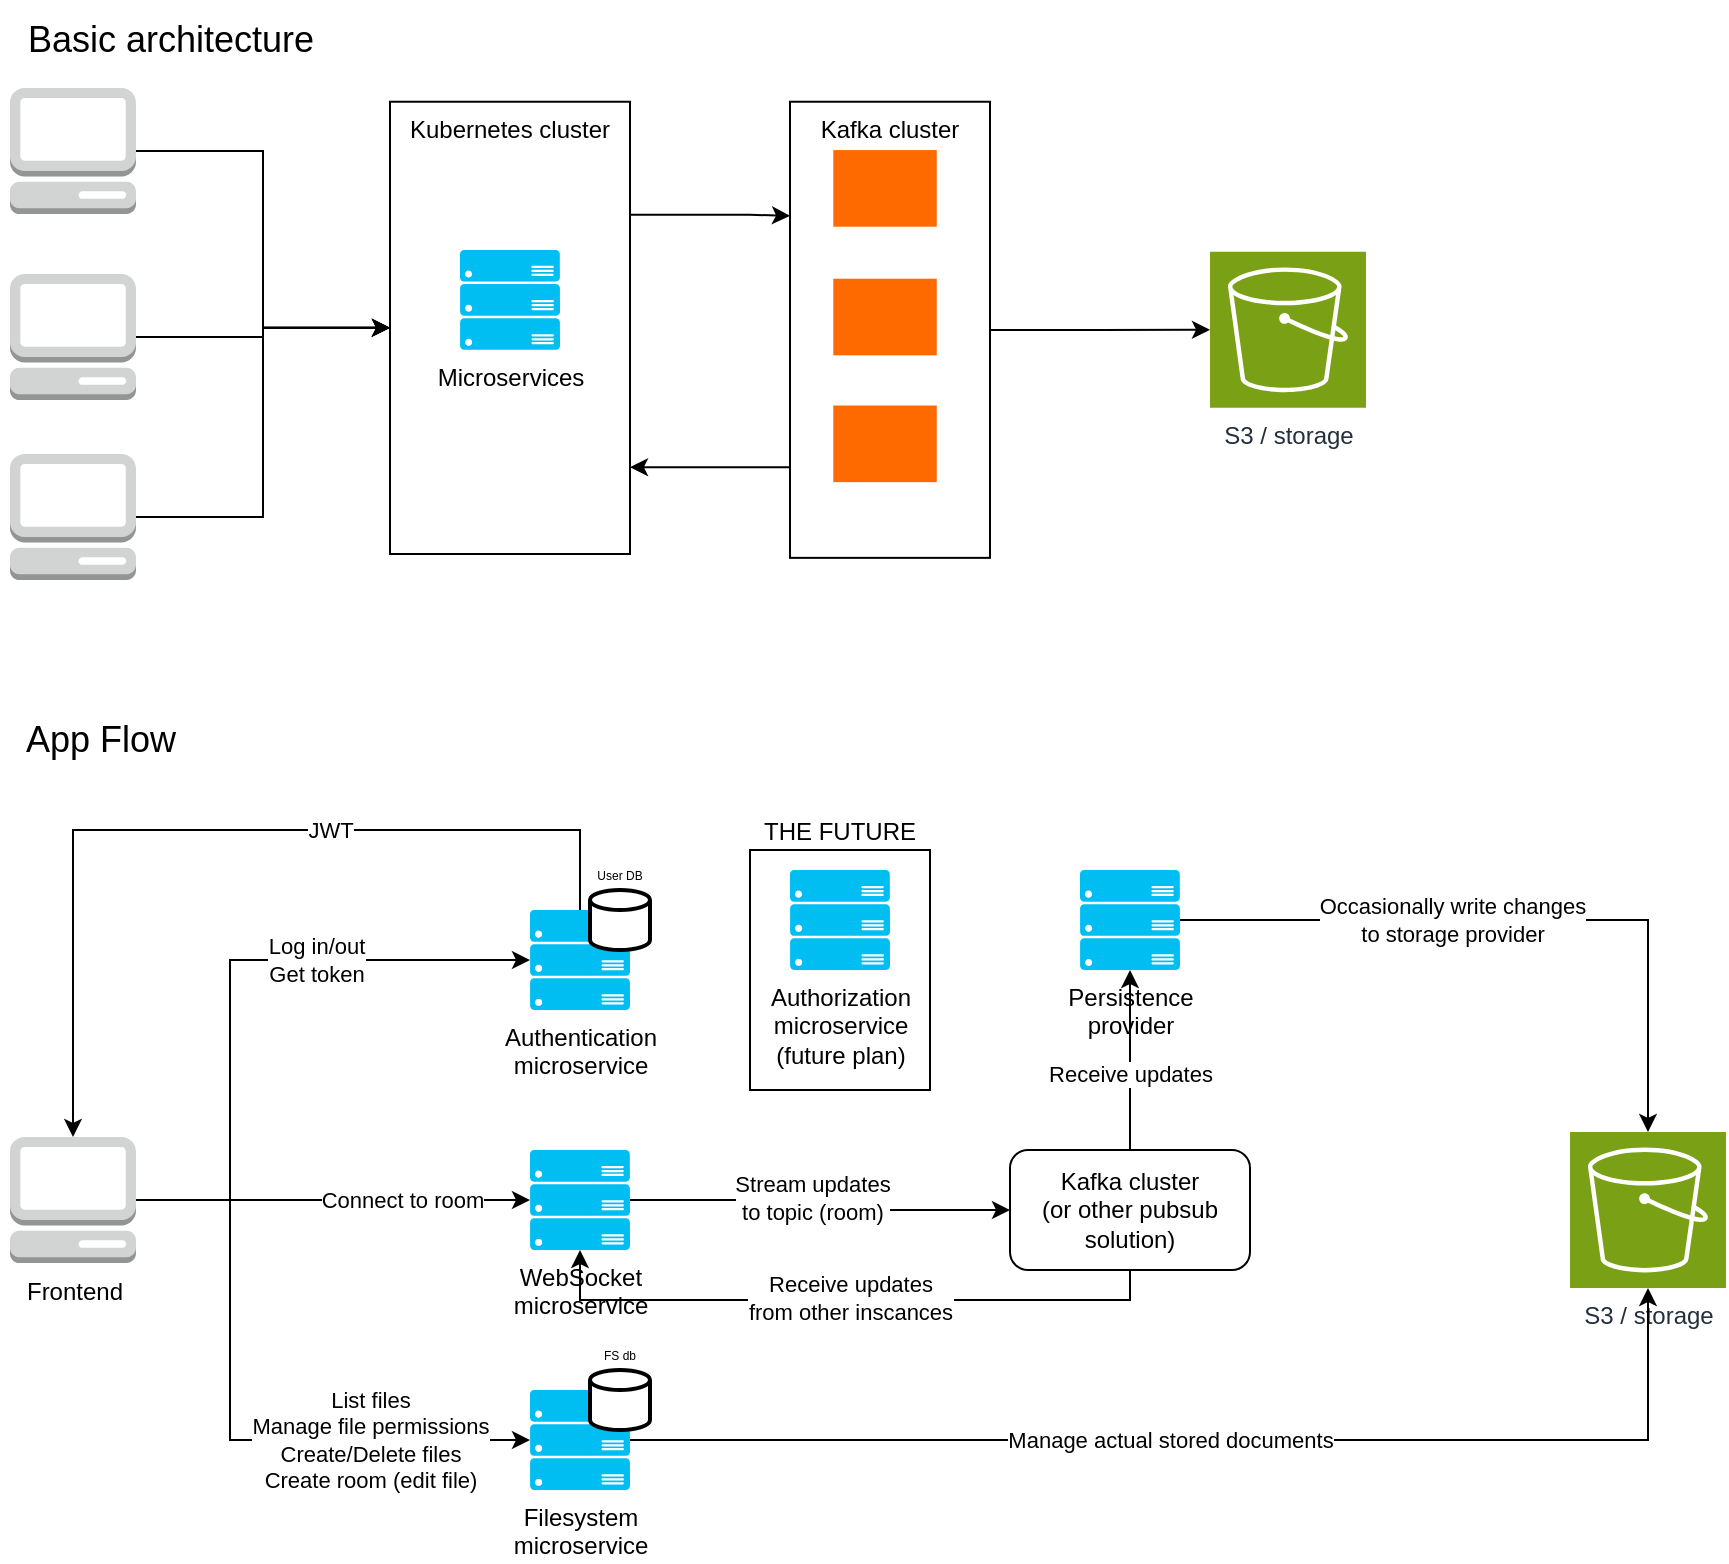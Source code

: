 <mxfile version="26.0.3">
  <diagram name="Page-1" id="lf4MxiJcXVvmTzp2qrsN">
    <mxGraphModel dx="1154" dy="537" grid="1" gridSize="10" guides="1" tooltips="1" connect="1" arrows="1" fold="1" page="1" pageScale="1" pageWidth="1100" pageHeight="850" math="0" shadow="0">
      <root>
        <mxCell id="0" />
        <mxCell id="1" parent="0" />
        <mxCell id="4Sk_fZ0J_zC8fQVQbB8X-6" value="" style="outlineConnect=0;dashed=0;verticalLabelPosition=bottom;verticalAlign=top;align=center;html=1;shape=mxgraph.aws3.management_console;fillColor=#D2D3D3;gradientColor=none;" vertex="1" parent="1">
          <mxGeometry x="30" y="59" width="63" height="63" as="geometry" />
        </mxCell>
        <mxCell id="4Sk_fZ0J_zC8fQVQbB8X-7" value="" style="outlineConnect=0;dashed=0;verticalLabelPosition=bottom;verticalAlign=top;align=center;html=1;shape=mxgraph.aws3.management_console;fillColor=#D2D3D3;gradientColor=none;" vertex="1" parent="1">
          <mxGeometry x="30" y="152" width="63" height="63" as="geometry" />
        </mxCell>
        <mxCell id="4Sk_fZ0J_zC8fQVQbB8X-8" value="" style="outlineConnect=0;dashed=0;verticalLabelPosition=bottom;verticalAlign=top;align=center;html=1;shape=mxgraph.aws3.management_console;fillColor=#D2D3D3;gradientColor=none;" vertex="1" parent="1">
          <mxGeometry x="30" y="242" width="63" height="63" as="geometry" />
        </mxCell>
        <mxCell id="4Sk_fZ0J_zC8fQVQbB8X-9" style="edgeStyle=orthogonalEdgeStyle;rounded=0;orthogonalLoop=1;jettySize=auto;html=1;entryX=0;entryY=0.5;entryDx=0;entryDy=0;" edge="1" parent="1" source="4Sk_fZ0J_zC8fQVQbB8X-7" target="4Sk_fZ0J_zC8fQVQbB8X-23">
          <mxGeometry relative="1" as="geometry">
            <mxPoint x="340" y="184" as="targetPoint" />
          </mxGeometry>
        </mxCell>
        <mxCell id="4Sk_fZ0J_zC8fQVQbB8X-10" style="edgeStyle=orthogonalEdgeStyle;rounded=0;orthogonalLoop=1;jettySize=auto;html=1;entryX=0;entryY=0.5;entryDx=0;entryDy=0;" edge="1" parent="1" source="4Sk_fZ0J_zC8fQVQbB8X-6" target="4Sk_fZ0J_zC8fQVQbB8X-23">
          <mxGeometry relative="1" as="geometry">
            <mxPoint x="190" y="183.5" as="targetPoint" />
          </mxGeometry>
        </mxCell>
        <mxCell id="4Sk_fZ0J_zC8fQVQbB8X-11" style="edgeStyle=orthogonalEdgeStyle;rounded=0;orthogonalLoop=1;jettySize=auto;html=1;entryX=0;entryY=0.5;entryDx=0;entryDy=0;" edge="1" parent="1" source="4Sk_fZ0J_zC8fQVQbB8X-8" target="4Sk_fZ0J_zC8fQVQbB8X-23">
          <mxGeometry relative="1" as="geometry">
            <mxPoint x="190" y="183.5" as="targetPoint" />
          </mxGeometry>
        </mxCell>
        <mxCell id="4Sk_fZ0J_zC8fQVQbB8X-42" style="edgeStyle=orthogonalEdgeStyle;rounded=0;orthogonalLoop=1;jettySize=auto;html=1;entryX=0;entryY=0.25;entryDx=0;entryDy=0;exitX=1;exitY=0.25;exitDx=0;exitDy=0;" edge="1" parent="1" source="4Sk_fZ0J_zC8fQVQbB8X-23" target="4Sk_fZ0J_zC8fQVQbB8X-39">
          <mxGeometry relative="1" as="geometry">
            <Array as="points">
              <mxPoint x="400" y="122" />
            </Array>
          </mxGeometry>
        </mxCell>
        <mxCell id="4Sk_fZ0J_zC8fQVQbB8X-23" value="Kubernetes cluster" style="rounded=0;whiteSpace=wrap;html=1;verticalAlign=top;" vertex="1" parent="1">
          <mxGeometry x="220" y="65.87" width="120" height="226.13" as="geometry" />
        </mxCell>
        <mxCell id="4Sk_fZ0J_zC8fQVQbB8X-43" value="" style="group" vertex="1" connectable="0" parent="1">
          <mxGeometry x="420" y="65.87" width="100" height="228.06" as="geometry" />
        </mxCell>
        <mxCell id="4Sk_fZ0J_zC8fQVQbB8X-39" value="Kafka cluster" style="rounded=0;whiteSpace=wrap;html=1;verticalAlign=top;movable=1;resizable=1;rotatable=1;deletable=1;editable=1;locked=0;connectable=1;" vertex="1" parent="4Sk_fZ0J_zC8fQVQbB8X-43">
          <mxGeometry width="100" height="228.06" as="geometry" />
        </mxCell>
        <mxCell id="4Sk_fZ0J_zC8fQVQbB8X-34" value="" style="points=[];aspect=fixed;html=1;align=center;shadow=0;dashed=0;fillColor=#FF6A00;strokeColor=none;shape=mxgraph.alibaba_cloud.kafka;movable=1;resizable=1;rotatable=1;deletable=1;editable=1;locked=0;connectable=1;" vertex="1" parent="4Sk_fZ0J_zC8fQVQbB8X-43">
          <mxGeometry x="21.65" y="24.174" width="51.724" height="38.314" as="geometry" />
        </mxCell>
        <mxCell id="4Sk_fZ0J_zC8fQVQbB8X-40" value="" style="points=[];aspect=fixed;html=1;align=center;shadow=0;dashed=0;fillColor=#FF6A00;strokeColor=none;shape=mxgraph.alibaba_cloud.kafka;movable=1;resizable=1;rotatable=1;deletable=1;editable=1;locked=0;connectable=1;" vertex="1" parent="4Sk_fZ0J_zC8fQVQbB8X-43">
          <mxGeometry x="21.65" y="88.487" width="51.724" height="38.314" as="geometry" />
        </mxCell>
        <mxCell id="4Sk_fZ0J_zC8fQVQbB8X-41" value="" style="points=[];aspect=fixed;html=1;align=center;shadow=0;dashed=0;fillColor=#FF6A00;strokeColor=none;shape=mxgraph.alibaba_cloud.kafka;movable=1;resizable=1;rotatable=1;deletable=1;editable=1;locked=0;connectable=1;" vertex="1" parent="4Sk_fZ0J_zC8fQVQbB8X-43">
          <mxGeometry x="21.65" y="151.888" width="51.724" height="38.314" as="geometry" />
        </mxCell>
        <mxCell id="4Sk_fZ0J_zC8fQVQbB8X-46" value="S3 / storage" style="sketch=0;points=[[0,0,0],[0.25,0,0],[0.5,0,0],[0.75,0,0],[1,0,0],[0,1,0],[0.25,1,0],[0.5,1,0],[0.75,1,0],[1,1,0],[0,0.25,0],[0,0.5,0],[0,0.75,0],[1,0.25,0],[1,0.5,0],[1,0.75,0]];outlineConnect=0;fontColor=#232F3E;fillColor=#7AA116;strokeColor=#ffffff;dashed=0;verticalLabelPosition=bottom;verticalAlign=top;align=center;html=1;fontSize=12;fontStyle=0;aspect=fixed;shape=mxgraph.aws4.resourceIcon;resIcon=mxgraph.aws4.s3;" vertex="1" parent="1">
          <mxGeometry x="630" y="140.9" width="78" height="78" as="geometry" />
        </mxCell>
        <mxCell id="4Sk_fZ0J_zC8fQVQbB8X-47" style="edgeStyle=orthogonalEdgeStyle;rounded=0;orthogonalLoop=1;jettySize=auto;html=1;" edge="1" parent="1" source="4Sk_fZ0J_zC8fQVQbB8X-39" target="4Sk_fZ0J_zC8fQVQbB8X-46">
          <mxGeometry relative="1" as="geometry" />
        </mxCell>
        <mxCell id="4Sk_fZ0J_zC8fQVQbB8X-48" value="App Flow" style="text;html=1;align=center;verticalAlign=middle;resizable=0;points=[];autosize=1;strokeColor=none;fillColor=none;fontSize=18;" vertex="1" parent="1">
          <mxGeometry x="25" y="365" width="100" height="40" as="geometry" />
        </mxCell>
        <mxCell id="4Sk_fZ0J_zC8fQVQbB8X-49" value="&lt;font style=&quot;font-size: 18px;&quot;&gt;Basic architecture&lt;/font&gt;" style="text;html=1;align=center;verticalAlign=middle;resizable=0;points=[];autosize=1;strokeColor=none;fillColor=none;" vertex="1" parent="1">
          <mxGeometry x="25" y="15" width="170" height="40" as="geometry" />
        </mxCell>
        <mxCell id="4Sk_fZ0J_zC8fQVQbB8X-74" style="edgeStyle=orthogonalEdgeStyle;rounded=0;orthogonalLoop=1;jettySize=auto;html=1;entryX=0;entryY=0.5;entryDx=0;entryDy=0;" edge="1" parent="1" source="4Sk_fZ0J_zC8fQVQbB8X-51" target="4Sk_fZ0J_zC8fQVQbB8X-73">
          <mxGeometry relative="1" as="geometry" />
        </mxCell>
        <mxCell id="4Sk_fZ0J_zC8fQVQbB8X-75" value="Stream updates&lt;div&gt;to topic (room)&lt;/div&gt;" style="edgeLabel;html=1;align=center;verticalAlign=middle;resizable=0;points=[];" vertex="1" connectable="0" parent="4Sk_fZ0J_zC8fQVQbB8X-74">
          <mxGeometry x="-0.07" y="1" relative="1" as="geometry">
            <mxPoint as="offset" />
          </mxGeometry>
        </mxCell>
        <mxCell id="4Sk_fZ0J_zC8fQVQbB8X-51" value="WebSocket&lt;div&gt;microservice&lt;/div&gt;" style="verticalLabelPosition=bottom;html=1;verticalAlign=top;align=center;strokeColor=none;fillColor=#00BEF2;shape=mxgraph.azure.server_rack;" vertex="1" parent="1">
          <mxGeometry x="290" y="590" width="50" height="50" as="geometry" />
        </mxCell>
        <mxCell id="4Sk_fZ0J_zC8fQVQbB8X-52" value="Microservices" style="verticalLabelPosition=bottom;html=1;verticalAlign=top;align=center;strokeColor=none;fillColor=#00BEF2;shape=mxgraph.azure.server_rack;" vertex="1" parent="1">
          <mxGeometry x="255" y="139.94" width="50" height="50" as="geometry" />
        </mxCell>
        <mxCell id="4Sk_fZ0J_zC8fQVQbB8X-59" style="edgeStyle=orthogonalEdgeStyle;rounded=0;orthogonalLoop=1;jettySize=auto;html=1;entryX=0;entryY=0.5;entryDx=0;entryDy=0;entryPerimeter=0;exitX=1;exitY=0.5;exitDx=0;exitDy=0;exitPerimeter=0;" edge="1" parent="1" source="4Sk_fZ0J_zC8fQVQbB8X-64" target="4Sk_fZ0J_zC8fQVQbB8X-51">
          <mxGeometry relative="1" as="geometry">
            <mxPoint x="122.78" y="472.75" as="sourcePoint" />
            <Array as="points">
              <mxPoint x="120" y="615" />
              <mxPoint x="120" y="615" />
            </Array>
          </mxGeometry>
        </mxCell>
        <mxCell id="4Sk_fZ0J_zC8fQVQbB8X-61" value="Connect to room" style="edgeLabel;html=1;align=center;verticalAlign=middle;resizable=0;points=[];" vertex="1" connectable="0" parent="4Sk_fZ0J_zC8fQVQbB8X-59">
          <mxGeometry x="0.592" relative="1" as="geometry">
            <mxPoint x="-24" as="offset" />
          </mxGeometry>
        </mxCell>
        <mxCell id="4Sk_fZ0J_zC8fQVQbB8X-62" style="edgeStyle=orthogonalEdgeStyle;rounded=0;orthogonalLoop=1;jettySize=auto;html=1;entryX=0;entryY=0.5;entryDx=0;entryDy=0;entryPerimeter=0;exitX=1;exitY=0.5;exitDx=0;exitDy=0;exitPerimeter=0;" edge="1" parent="1" source="4Sk_fZ0J_zC8fQVQbB8X-64" target="4Sk_fZ0J_zC8fQVQbB8X-54">
          <mxGeometry relative="1" as="geometry">
            <mxPoint x="122.78" y="472.75" as="sourcePoint" />
            <Array as="points">
              <mxPoint x="140" y="615" />
              <mxPoint x="140" y="495" />
            </Array>
          </mxGeometry>
        </mxCell>
        <mxCell id="4Sk_fZ0J_zC8fQVQbB8X-63" value="Log in/out&lt;div&gt;Get token&lt;/div&gt;" style="edgeLabel;html=1;align=center;verticalAlign=middle;resizable=0;points=[];" vertex="1" connectable="0" parent="4Sk_fZ0J_zC8fQVQbB8X-62">
          <mxGeometry x="0.483" y="-1" relative="1" as="geometry">
            <mxPoint x="-25" y="-1" as="offset" />
          </mxGeometry>
        </mxCell>
        <mxCell id="4Sk_fZ0J_zC8fQVQbB8X-64" value="Frontend" style="outlineConnect=0;dashed=0;verticalLabelPosition=bottom;verticalAlign=top;align=center;html=1;shape=mxgraph.aws3.management_console;fillColor=#D2D3D3;gradientColor=none;" vertex="1" parent="1">
          <mxGeometry x="30" y="583.5" width="63" height="63" as="geometry" />
        </mxCell>
        <mxCell id="4Sk_fZ0J_zC8fQVQbB8X-73" value="Kafka cluster&lt;br&gt;(or other pubsub solution)" style="rounded=1;whiteSpace=wrap;html=1;" vertex="1" parent="1">
          <mxGeometry x="530" y="590" width="120" height="60" as="geometry" />
        </mxCell>
        <mxCell id="4Sk_fZ0J_zC8fQVQbB8X-76" style="edgeStyle=orthogonalEdgeStyle;rounded=0;orthogonalLoop=1;jettySize=auto;html=1;entryX=0.5;entryY=1;entryDx=0;entryDy=0;entryPerimeter=0;exitX=0.5;exitY=1;exitDx=0;exitDy=0;" edge="1" parent="1" source="4Sk_fZ0J_zC8fQVQbB8X-73" target="4Sk_fZ0J_zC8fQVQbB8X-51">
          <mxGeometry relative="1" as="geometry">
            <Array as="points">
              <mxPoint x="590" y="665" />
              <mxPoint x="315" y="665" />
            </Array>
          </mxGeometry>
        </mxCell>
        <mxCell id="4Sk_fZ0J_zC8fQVQbB8X-78" value="Receive updates&lt;div&gt;from other inscances&lt;/div&gt;" style="edgeLabel;html=1;align=center;verticalAlign=middle;resizable=0;points=[];" vertex="1" connectable="0" parent="4Sk_fZ0J_zC8fQVQbB8X-76">
          <mxGeometry x="-0.012" y="-1" relative="1" as="geometry">
            <mxPoint as="offset" />
          </mxGeometry>
        </mxCell>
        <mxCell id="4Sk_fZ0J_zC8fQVQbB8X-79" style="edgeStyle=orthogonalEdgeStyle;rounded=0;orthogonalLoop=1;jettySize=auto;html=1;entryX=1;entryY=0.808;entryDx=0;entryDy=0;entryPerimeter=0;" edge="1" parent="1" source="4Sk_fZ0J_zC8fQVQbB8X-39" target="4Sk_fZ0J_zC8fQVQbB8X-23">
          <mxGeometry relative="1" as="geometry">
            <Array as="points">
              <mxPoint x="370" y="249" />
            </Array>
          </mxGeometry>
        </mxCell>
        <mxCell id="4Sk_fZ0J_zC8fQVQbB8X-81" value="Persistence&lt;div&gt;provider&lt;/div&gt;" style="verticalLabelPosition=bottom;html=1;verticalAlign=top;align=center;strokeColor=none;fillColor=#00BEF2;shape=mxgraph.azure.server_rack;" vertex="1" parent="1">
          <mxGeometry x="565" y="450" width="50" height="50" as="geometry" />
        </mxCell>
        <mxCell id="4Sk_fZ0J_zC8fQVQbB8X-82" style="edgeStyle=orthogonalEdgeStyle;rounded=0;orthogonalLoop=1;jettySize=auto;html=1;entryX=0.5;entryY=1;entryDx=0;entryDy=0;entryPerimeter=0;" edge="1" parent="1" source="4Sk_fZ0J_zC8fQVQbB8X-73" target="4Sk_fZ0J_zC8fQVQbB8X-81">
          <mxGeometry relative="1" as="geometry">
            <Array as="points" />
          </mxGeometry>
        </mxCell>
        <mxCell id="4Sk_fZ0J_zC8fQVQbB8X-84" value="Receive updates" style="edgeLabel;html=1;align=center;verticalAlign=middle;resizable=0;points=[];" vertex="1" connectable="0" parent="4Sk_fZ0J_zC8fQVQbB8X-82">
          <mxGeometry x="0.219" y="-1" relative="1" as="geometry">
            <mxPoint x="-1" y="17" as="offset" />
          </mxGeometry>
        </mxCell>
        <mxCell id="4Sk_fZ0J_zC8fQVQbB8X-85" value="S3 / storage" style="sketch=0;points=[[0,0,0],[0.25,0,0],[0.5,0,0],[0.75,0,0],[1,0,0],[0,1,0],[0.25,1,0],[0.5,1,0],[0.75,1,0],[1,1,0],[0,0.25,0],[0,0.5,0],[0,0.75,0],[1,0.25,0],[1,0.5,0],[1,0.75,0]];outlineConnect=0;fontColor=#232F3E;fillColor=#7AA116;strokeColor=#ffffff;dashed=0;verticalLabelPosition=bottom;verticalAlign=top;align=center;html=1;fontSize=12;fontStyle=0;aspect=fixed;shape=mxgraph.aws4.resourceIcon;resIcon=mxgraph.aws4.s3;" vertex="1" parent="1">
          <mxGeometry x="810" y="581" width="78" height="78" as="geometry" />
        </mxCell>
        <mxCell id="4Sk_fZ0J_zC8fQVQbB8X-86" style="edgeStyle=orthogonalEdgeStyle;rounded=0;orthogonalLoop=1;jettySize=auto;html=1;exitX=1;exitY=0.5;exitDx=0;exitDy=0;exitPerimeter=0;entryX=0.5;entryY=0;entryDx=0;entryDy=0;entryPerimeter=0;" edge="1" parent="1" source="4Sk_fZ0J_zC8fQVQbB8X-81" target="4Sk_fZ0J_zC8fQVQbB8X-85">
          <mxGeometry relative="1" as="geometry">
            <mxPoint x="869" y="580" as="targetPoint" />
            <Array as="points">
              <mxPoint x="849" y="475" />
            </Array>
          </mxGeometry>
        </mxCell>
        <mxCell id="4Sk_fZ0J_zC8fQVQbB8X-87" value="Occasionally write changes&lt;div&gt;to storage provider&lt;/div&gt;" style="edgeLabel;html=1;align=center;verticalAlign=middle;resizable=0;points=[];" vertex="1" connectable="0" parent="4Sk_fZ0J_zC8fQVQbB8X-86">
          <mxGeometry x="-0.121" relative="1" as="geometry">
            <mxPoint x="-14" as="offset" />
          </mxGeometry>
        </mxCell>
        <mxCell id="4Sk_fZ0J_zC8fQVQbB8X-88" value="Filesystem&lt;div&gt;microservice&lt;/div&gt;" style="verticalLabelPosition=bottom;html=1;verticalAlign=top;align=center;strokeColor=none;fillColor=#00BEF2;shape=mxgraph.azure.server_rack;" vertex="1" parent="1">
          <mxGeometry x="290" y="710" width="50" height="50" as="geometry" />
        </mxCell>
        <mxCell id="4Sk_fZ0J_zC8fQVQbB8X-90" value="" style="group" vertex="1" connectable="0" parent="1">
          <mxGeometry x="290" y="460" width="60" height="60" as="geometry" />
        </mxCell>
        <mxCell id="4Sk_fZ0J_zC8fQVQbB8X-54" value="Authentication&lt;div&gt;microservice&lt;/div&gt;" style="verticalLabelPosition=bottom;html=1;verticalAlign=top;align=center;strokeColor=none;fillColor=#00BEF2;shape=mxgraph.azure.server_rack;" vertex="1" parent="4Sk_fZ0J_zC8fQVQbB8X-90">
          <mxGeometry y="10" width="50" height="50" as="geometry" />
        </mxCell>
        <mxCell id="4Sk_fZ0J_zC8fQVQbB8X-70" value="&lt;font style=&quot;font-size: 6px;&quot;&gt;User DB&lt;/font&gt;" style="strokeWidth=2;html=1;shape=mxgraph.flowchart.database;whiteSpace=wrap;verticalAlign=bottom;horizontal=1;labelPosition=center;verticalLabelPosition=top;align=center;" vertex="1" parent="4Sk_fZ0J_zC8fQVQbB8X-90">
          <mxGeometry x="30" width="30" height="30" as="geometry" />
        </mxCell>
        <mxCell id="4Sk_fZ0J_zC8fQVQbB8X-91" style="edgeStyle=orthogonalEdgeStyle;rounded=0;orthogonalLoop=1;jettySize=auto;html=1;entryX=0;entryY=0.5;entryDx=0;entryDy=0;entryPerimeter=0;exitX=1;exitY=0.5;exitDx=0;exitDy=0;exitPerimeter=0;" edge="1" parent="1" source="4Sk_fZ0J_zC8fQVQbB8X-64" target="4Sk_fZ0J_zC8fQVQbB8X-88">
          <mxGeometry relative="1" as="geometry">
            <Array as="points">
              <mxPoint x="140" y="615" />
              <mxPoint x="140" y="735" />
            </Array>
          </mxGeometry>
        </mxCell>
        <mxCell id="4Sk_fZ0J_zC8fQVQbB8X-95" value="List files&lt;div&gt;Manage file permissions&lt;/div&gt;&lt;div&gt;Create/Delete files&lt;/div&gt;&lt;div&gt;Create room (edit file)&lt;/div&gt;" style="edgeLabel;html=1;align=center;verticalAlign=middle;resizable=0;points=[];" vertex="1" connectable="0" parent="4Sk_fZ0J_zC8fQVQbB8X-91">
          <mxGeometry x="0.723" y="-1" relative="1" as="geometry">
            <mxPoint x="-36" y="-1" as="offset" />
          </mxGeometry>
        </mxCell>
        <mxCell id="4Sk_fZ0J_zC8fQVQbB8X-96" style="edgeStyle=orthogonalEdgeStyle;rounded=0;orthogonalLoop=1;jettySize=auto;html=1;entryX=0.5;entryY=1;entryDx=0;entryDy=0;entryPerimeter=0;" edge="1" parent="1" source="4Sk_fZ0J_zC8fQVQbB8X-88" target="4Sk_fZ0J_zC8fQVQbB8X-85">
          <mxGeometry relative="1" as="geometry" />
        </mxCell>
        <mxCell id="4Sk_fZ0J_zC8fQVQbB8X-97" value="Manage actual stored documents" style="edgeLabel;html=1;align=center;verticalAlign=middle;resizable=0;points=[];" vertex="1" connectable="0" parent="4Sk_fZ0J_zC8fQVQbB8X-96">
          <mxGeometry x="-0.328" y="-2" relative="1" as="geometry">
            <mxPoint x="73" y="-2" as="offset" />
          </mxGeometry>
        </mxCell>
        <mxCell id="4Sk_fZ0J_zC8fQVQbB8X-99" style="edgeStyle=orthogonalEdgeStyle;rounded=0;orthogonalLoop=1;jettySize=auto;html=1;entryX=0.5;entryY=0;entryDx=0;entryDy=0;entryPerimeter=0;" edge="1" parent="1" source="4Sk_fZ0J_zC8fQVQbB8X-54" target="4Sk_fZ0J_zC8fQVQbB8X-64">
          <mxGeometry relative="1" as="geometry">
            <Array as="points">
              <mxPoint x="315" y="430" />
              <mxPoint x="62" y="430" />
            </Array>
          </mxGeometry>
        </mxCell>
        <mxCell id="4Sk_fZ0J_zC8fQVQbB8X-100" value="JWT" style="edgeLabel;html=1;align=center;verticalAlign=middle;resizable=0;points=[];" vertex="1" connectable="0" parent="4Sk_fZ0J_zC8fQVQbB8X-99">
          <mxGeometry x="-0.168" relative="1" as="geometry">
            <mxPoint x="21" as="offset" />
          </mxGeometry>
        </mxCell>
        <mxCell id="4Sk_fZ0J_zC8fQVQbB8X-102" value="THE FUTURE" style="rounded=0;whiteSpace=wrap;html=1;labelPosition=center;verticalLabelPosition=top;align=center;verticalAlign=bottom;" vertex="1" parent="1">
          <mxGeometry x="400" y="440" width="90" height="120" as="geometry" />
        </mxCell>
        <mxCell id="4Sk_fZ0J_zC8fQVQbB8X-101" value="Authorization&lt;div&gt;microservice&lt;/div&gt;&lt;div&gt;(future plan)&lt;/div&gt;" style="verticalLabelPosition=bottom;html=1;verticalAlign=top;align=center;strokeColor=none;fillColor=#00BEF2;shape=mxgraph.azure.server_rack;" vertex="1" parent="1">
          <mxGeometry x="420" y="450" width="50" height="50" as="geometry" />
        </mxCell>
        <mxCell id="4Sk_fZ0J_zC8fQVQbB8X-103" value="&lt;font style=&quot;font-size: 6px;&quot;&gt;FS db&lt;/font&gt;" style="strokeWidth=2;html=1;shape=mxgraph.flowchart.database;whiteSpace=wrap;labelPosition=center;verticalLabelPosition=top;align=center;verticalAlign=bottom;" vertex="1" parent="1">
          <mxGeometry x="320" y="700" width="30" height="30" as="geometry" />
        </mxCell>
      </root>
    </mxGraphModel>
  </diagram>
</mxfile>
